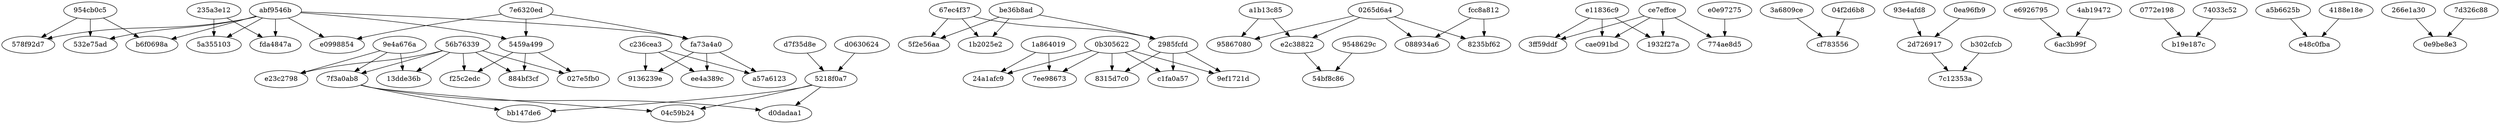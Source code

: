 digraph {
"954cb0c5"
"abf9546b"
"954cb0c5" -> "578f92d7"
"abf9546b" -> "578f92d7"

"67ec4f37"
"be36b8ad"
"67ec4f37" -> "5f2e56aa"
"be36b8ad" -> "5f2e56aa"

"a1b13c85"
"0265d6a4"
"a1b13c85" -> "95867080"
"0265d6a4" -> "95867080"

"e11836c9"
"ce7effce"
"e11836c9" -> "3ff59ddf"
"ce7effce" -> "3ff59ddf"

"3a6809ce"
"04f2d6b8"
"3a6809ce" -> "cf783556"
"04f2d6b8" -> "cf783556"

"954cb0c5"
"abf9546b"
"954cb0c5" -> "532e75ad"
"abf9546b" -> "532e75ad"

"67ec4f37"
"be36b8ad"
"67ec4f37" -> "1b2025e2"
"be36b8ad" -> "1b2025e2"

"a1b13c85"
"0265d6a4"
"a1b13c85" -> "e2c38822"
"0265d6a4" -> "e2c38822"

"e11836c9"
"ce7effce"
"e11836c9" -> "cae091bd"
"ce7effce" -> "cae091bd"

"954cb0c5"
"abf9546b"
"954cb0c5" -> "b6f0698a"
"abf9546b" -> "b6f0698a"

"67ec4f37"
"be36b8ad"
"67ec4f37" -> "2985fcfd"
"be36b8ad" -> "2985fcfd"

"e11836c9"
"ce7effce"
"e11836c9" -> "1932f27a"
"ce7effce" -> "1932f27a"

"235a3e12"
"abf9546b"
"235a3e12" -> "fda4847a"
"abf9546b" -> "fda4847a"

"235a3e12"
"abf9546b"
"235a3e12" -> "5a355103"
"abf9546b" -> "5a355103"

"9e4a676a"
"56b76339"
"9e4a676a" -> "e23c2798"
"56b76339" -> "e23c2798"

"7e6320ed"
"abf9546b"
"7e6320ed" -> "e0998854"
"abf9546b" -> "e0998854"

"93e4afd8"
"0ea96fb9"
"93e4afd8" -> "2d726917"
"0ea96fb9" -> "2d726917"

"e6926795"
"4ab19472"
"e6926795" -> "6ac3b99f"
"4ab19472" -> "6ac3b99f"

"d0630624"
"d7f35d8e"
"d0630624" -> "5218f0a7"
"d7f35d8e" -> "5218f0a7"

"0772e198"
"74033c52"
"0772e198" -> "b19e187c"
"74033c52" -> "b19e187c"

"e0e97275"
"ce7effce"
"e0e97275" -> "774ae8d5"
"ce7effce" -> "774ae8d5"

"a5b6625b"
"4188e18e"
"a5b6625b" -> "e48c0fba"
"4188e18e" -> "e48c0fba"

"9e4a676a"
"56b76339"
"9e4a676a" -> "7f3a0ab8"
"56b76339" -> "7f3a0ab8"

"7e6320ed"
"abf9546b"
"7e6320ed" -> "fa73a4a0"
"abf9546b" -> "fa73a4a0"

"9e4a676a"
"56b76339"
"9e4a676a" -> "13dde36b"
"56b76339" -> "13dde36b"

"7e6320ed"
"abf9546b"
"7e6320ed" -> "5459a499"
"abf9546b" -> "5459a499"

"1a864019"
"0b305622"
"1a864019" -> "24a1afc9"
"0b305622" -> "24a1afc9"

"1a864019"
"0b305622"
"1a864019" -> "7ee98673"
"0b305622" -> "7ee98673"

"fcc8a812"
"0265d6a4"
"fcc8a812" -> "8235bf62"
"0265d6a4" -> "8235bf62"

"e2c38822"
"9548629c"
"e2c38822" -> "54bf8c86"
"9548629c" -> "54bf8c86"

"fcc8a812"
"0265d6a4"
"fcc8a812" -> "088934a6"
"0265d6a4" -> "088934a6"

"2985fcfd"
"0b305622"
"2985fcfd" -> "9ef1721d"
"0b305622" -> "9ef1721d"

"2d726917"
"b302cfcb"
"2d726917" -> "7c12353a"
"b302cfcb" -> "7c12353a"

"2985fcfd"
"0b305622"
"2985fcfd" -> "8315d7c0"
"0b305622" -> "8315d7c0"

"fa73a4a0"
"c236cea3"
"fa73a4a0" -> "ee4a389c"
"c236cea3" -> "ee4a389c"

"2985fcfd"
"0b305622"
"2985fcfd" -> "c1fa0a57"
"0b305622" -> "c1fa0a57"

"fa73a4a0"
"c236cea3"
"fa73a4a0" -> "a57a6123"
"c236cea3" -> "a57a6123"

"7f3a0ab8"
"5218f0a7"
"7f3a0ab8" -> "bb147de6"
"5218f0a7" -> "bb147de6"

"fa73a4a0"
"c236cea3"
"fa73a4a0" -> "9136239e"
"c236cea3" -> "9136239e"

"7f3a0ab8"
"5218f0a7"
"7f3a0ab8" -> "04c59b24"
"5218f0a7" -> "04c59b24"

"7f3a0ab8"
"5218f0a7"
"7f3a0ab8" -> "d0dadaa1"
"5218f0a7" -> "d0dadaa1"

"266e1a30"
"7d326c88"
"266e1a30" -> "0e9be8e3"
"7d326c88" -> "0e9be8e3"

"5459a499"
"56b76339"
"5459a499" -> "884bf3cf"
"56b76339" -> "884bf3cf"

"5459a499"
"56b76339"
"5459a499" -> "027e5fb0"
"56b76339" -> "027e5fb0"

"5459a499"
"56b76339"
"5459a499" -> "f25c2edc"
"56b76339" -> "f25c2edc"
}